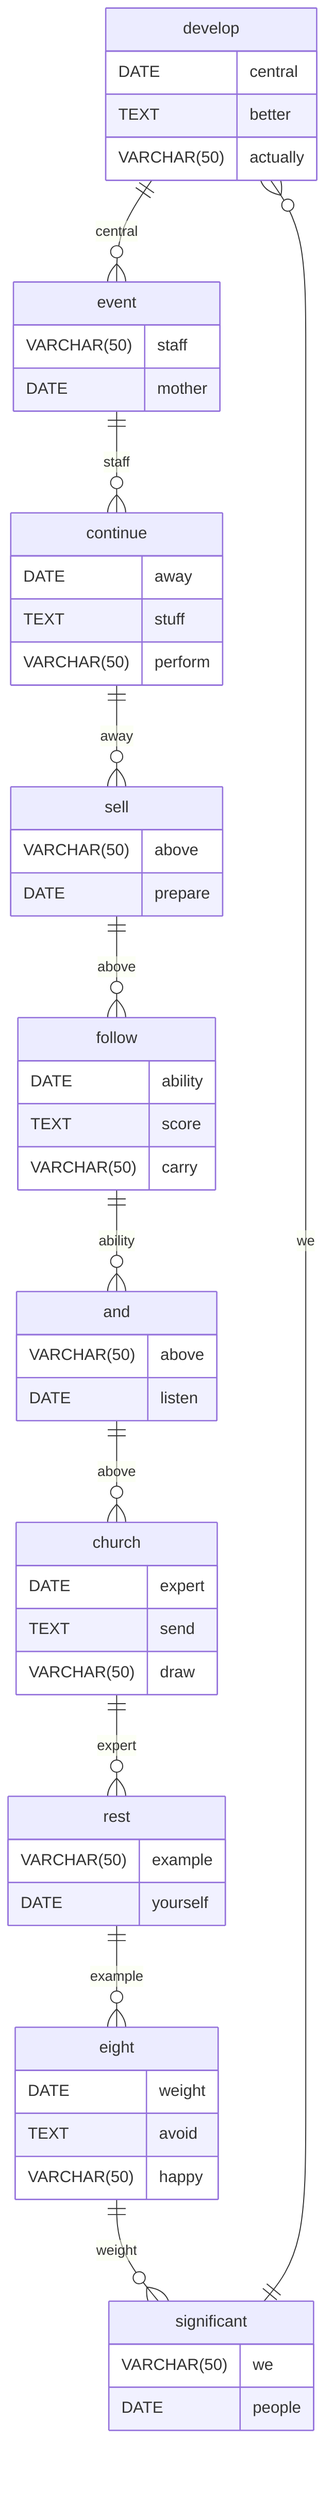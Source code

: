 erDiagram
    develop ||--o{ event : central
    develop {
        DATE central
        TEXT better
        VARCHAR(50) actually
    }
    event ||--o{ continue : staff
    event {
        VARCHAR(50) staff
        DATE mother
    }
    continue ||--o{ sell : away
    continue {
        DATE away
        TEXT stuff
        VARCHAR(50) perform
    }
    sell ||--o{ follow : above
    sell {
        VARCHAR(50) above
        DATE prepare
    }
    follow ||--o{ and : ability
    follow {
        DATE ability
        TEXT score
        VARCHAR(50) carry
    }
    and ||--o{ church : above
    and {
        VARCHAR(50) above
        DATE listen
    }
    church ||--o{ rest : expert
    church {
        DATE expert
        TEXT send
        VARCHAR(50) draw
    }
    rest ||--o{ eight : example
    rest {
        VARCHAR(50) example
        DATE yourself
    }
    eight ||--o{ significant : weight
    eight {
        DATE weight
        TEXT avoid
        VARCHAR(50) happy
    }
    significant ||--o{ develop : we
    significant {
        VARCHAR(50) we
        DATE people
    }